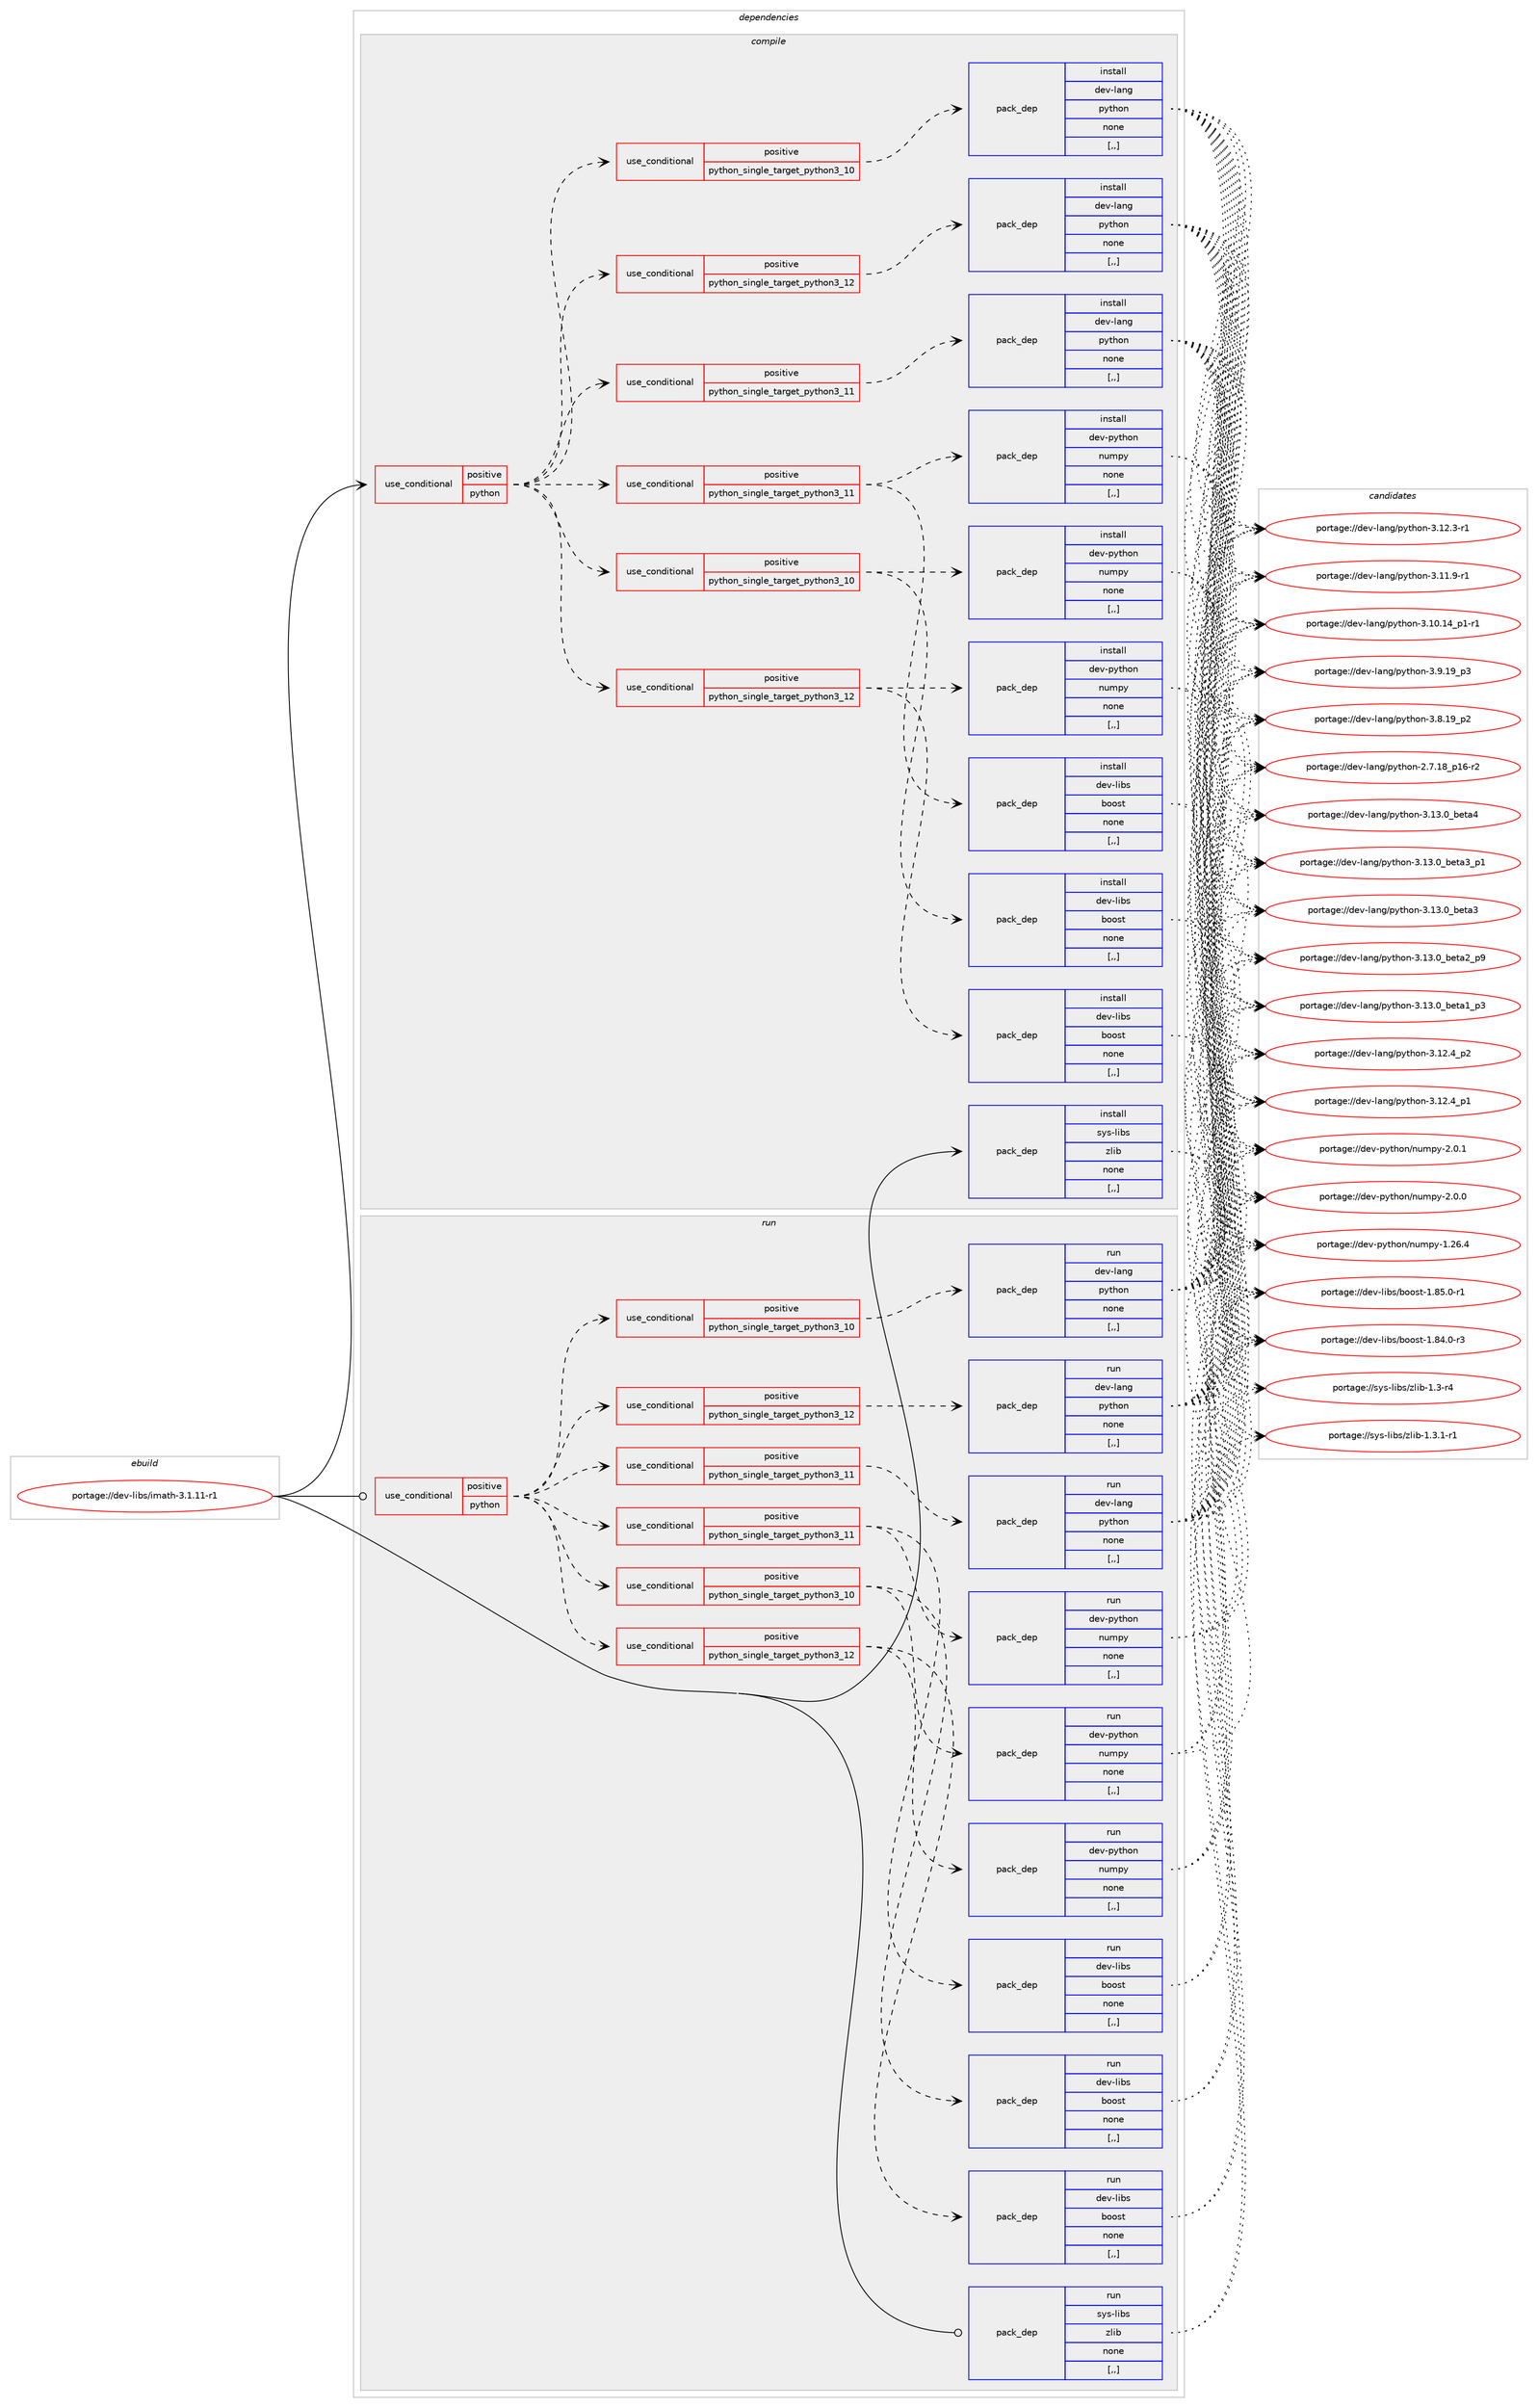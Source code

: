 digraph prolog {

# *************
# Graph options
# *************

newrank=true;
concentrate=true;
compound=true;
graph [rankdir=LR,fontname=Helvetica,fontsize=10,ranksep=1.5];#, ranksep=2.5, nodesep=0.2];
edge  [arrowhead=vee];
node  [fontname=Helvetica,fontsize=10];

# **********
# The ebuild
# **********

subgraph cluster_leftcol {
color=gray;
label=<<i>ebuild</i>>;
id [label="portage://dev-libs/imath-3.1.11-r1", color=red, width=4, href="../dev-libs/imath-3.1.11-r1.svg"];
}

# ****************
# The dependencies
# ****************

subgraph cluster_midcol {
color=gray;
label=<<i>dependencies</i>>;
subgraph cluster_compile {
fillcolor="#eeeeee";
style=filled;
label=<<i>compile</i>>;
subgraph cond26453 {
dependency108703 [label=<<TABLE BORDER="0" CELLBORDER="1" CELLSPACING="0" CELLPADDING="4"><TR><TD ROWSPAN="3" CELLPADDING="10">use_conditional</TD></TR><TR><TD>positive</TD></TR><TR><TD>python</TD></TR></TABLE>>, shape=none, color=red];
subgraph cond26454 {
dependency108704 [label=<<TABLE BORDER="0" CELLBORDER="1" CELLSPACING="0" CELLPADDING="4"><TR><TD ROWSPAN="3" CELLPADDING="10">use_conditional</TD></TR><TR><TD>positive</TD></TR><TR><TD>python_single_target_python3_10</TD></TR></TABLE>>, shape=none, color=red];
subgraph pack81078 {
dependency108705 [label=<<TABLE BORDER="0" CELLBORDER="1" CELLSPACING="0" CELLPADDING="4" WIDTH="220"><TR><TD ROWSPAN="6" CELLPADDING="30">pack_dep</TD></TR><TR><TD WIDTH="110">install</TD></TR><TR><TD>dev-lang</TD></TR><TR><TD>python</TD></TR><TR><TD>none</TD></TR><TR><TD>[,,]</TD></TR></TABLE>>, shape=none, color=blue];
}
dependency108704:e -> dependency108705:w [weight=20,style="dashed",arrowhead="vee"];
}
dependency108703:e -> dependency108704:w [weight=20,style="dashed",arrowhead="vee"];
subgraph cond26455 {
dependency108706 [label=<<TABLE BORDER="0" CELLBORDER="1" CELLSPACING="0" CELLPADDING="4"><TR><TD ROWSPAN="3" CELLPADDING="10">use_conditional</TD></TR><TR><TD>positive</TD></TR><TR><TD>python_single_target_python3_11</TD></TR></TABLE>>, shape=none, color=red];
subgraph pack81079 {
dependency108707 [label=<<TABLE BORDER="0" CELLBORDER="1" CELLSPACING="0" CELLPADDING="4" WIDTH="220"><TR><TD ROWSPAN="6" CELLPADDING="30">pack_dep</TD></TR><TR><TD WIDTH="110">install</TD></TR><TR><TD>dev-lang</TD></TR><TR><TD>python</TD></TR><TR><TD>none</TD></TR><TR><TD>[,,]</TD></TR></TABLE>>, shape=none, color=blue];
}
dependency108706:e -> dependency108707:w [weight=20,style="dashed",arrowhead="vee"];
}
dependency108703:e -> dependency108706:w [weight=20,style="dashed",arrowhead="vee"];
subgraph cond26456 {
dependency108708 [label=<<TABLE BORDER="0" CELLBORDER="1" CELLSPACING="0" CELLPADDING="4"><TR><TD ROWSPAN="3" CELLPADDING="10">use_conditional</TD></TR><TR><TD>positive</TD></TR><TR><TD>python_single_target_python3_12</TD></TR></TABLE>>, shape=none, color=red];
subgraph pack81080 {
dependency108709 [label=<<TABLE BORDER="0" CELLBORDER="1" CELLSPACING="0" CELLPADDING="4" WIDTH="220"><TR><TD ROWSPAN="6" CELLPADDING="30">pack_dep</TD></TR><TR><TD WIDTH="110">install</TD></TR><TR><TD>dev-lang</TD></TR><TR><TD>python</TD></TR><TR><TD>none</TD></TR><TR><TD>[,,]</TD></TR></TABLE>>, shape=none, color=blue];
}
dependency108708:e -> dependency108709:w [weight=20,style="dashed",arrowhead="vee"];
}
dependency108703:e -> dependency108708:w [weight=20,style="dashed",arrowhead="vee"];
subgraph cond26457 {
dependency108710 [label=<<TABLE BORDER="0" CELLBORDER="1" CELLSPACING="0" CELLPADDING="4"><TR><TD ROWSPAN="3" CELLPADDING="10">use_conditional</TD></TR><TR><TD>positive</TD></TR><TR><TD>python_single_target_python3_10</TD></TR></TABLE>>, shape=none, color=red];
subgraph pack81081 {
dependency108711 [label=<<TABLE BORDER="0" CELLBORDER="1" CELLSPACING="0" CELLPADDING="4" WIDTH="220"><TR><TD ROWSPAN="6" CELLPADDING="30">pack_dep</TD></TR><TR><TD WIDTH="110">install</TD></TR><TR><TD>dev-libs</TD></TR><TR><TD>boost</TD></TR><TR><TD>none</TD></TR><TR><TD>[,,]</TD></TR></TABLE>>, shape=none, color=blue];
}
dependency108710:e -> dependency108711:w [weight=20,style="dashed",arrowhead="vee"];
subgraph pack81082 {
dependency108712 [label=<<TABLE BORDER="0" CELLBORDER="1" CELLSPACING="0" CELLPADDING="4" WIDTH="220"><TR><TD ROWSPAN="6" CELLPADDING="30">pack_dep</TD></TR><TR><TD WIDTH="110">install</TD></TR><TR><TD>dev-python</TD></TR><TR><TD>numpy</TD></TR><TR><TD>none</TD></TR><TR><TD>[,,]</TD></TR></TABLE>>, shape=none, color=blue];
}
dependency108710:e -> dependency108712:w [weight=20,style="dashed",arrowhead="vee"];
}
dependency108703:e -> dependency108710:w [weight=20,style="dashed",arrowhead="vee"];
subgraph cond26458 {
dependency108713 [label=<<TABLE BORDER="0" CELLBORDER="1" CELLSPACING="0" CELLPADDING="4"><TR><TD ROWSPAN="3" CELLPADDING="10">use_conditional</TD></TR><TR><TD>positive</TD></TR><TR><TD>python_single_target_python3_11</TD></TR></TABLE>>, shape=none, color=red];
subgraph pack81083 {
dependency108714 [label=<<TABLE BORDER="0" CELLBORDER="1" CELLSPACING="0" CELLPADDING="4" WIDTH="220"><TR><TD ROWSPAN="6" CELLPADDING="30">pack_dep</TD></TR><TR><TD WIDTH="110">install</TD></TR><TR><TD>dev-libs</TD></TR><TR><TD>boost</TD></TR><TR><TD>none</TD></TR><TR><TD>[,,]</TD></TR></TABLE>>, shape=none, color=blue];
}
dependency108713:e -> dependency108714:w [weight=20,style="dashed",arrowhead="vee"];
subgraph pack81084 {
dependency108715 [label=<<TABLE BORDER="0" CELLBORDER="1" CELLSPACING="0" CELLPADDING="4" WIDTH="220"><TR><TD ROWSPAN="6" CELLPADDING="30">pack_dep</TD></TR><TR><TD WIDTH="110">install</TD></TR><TR><TD>dev-python</TD></TR><TR><TD>numpy</TD></TR><TR><TD>none</TD></TR><TR><TD>[,,]</TD></TR></TABLE>>, shape=none, color=blue];
}
dependency108713:e -> dependency108715:w [weight=20,style="dashed",arrowhead="vee"];
}
dependency108703:e -> dependency108713:w [weight=20,style="dashed",arrowhead="vee"];
subgraph cond26459 {
dependency108716 [label=<<TABLE BORDER="0" CELLBORDER="1" CELLSPACING="0" CELLPADDING="4"><TR><TD ROWSPAN="3" CELLPADDING="10">use_conditional</TD></TR><TR><TD>positive</TD></TR><TR><TD>python_single_target_python3_12</TD></TR></TABLE>>, shape=none, color=red];
subgraph pack81085 {
dependency108717 [label=<<TABLE BORDER="0" CELLBORDER="1" CELLSPACING="0" CELLPADDING="4" WIDTH="220"><TR><TD ROWSPAN="6" CELLPADDING="30">pack_dep</TD></TR><TR><TD WIDTH="110">install</TD></TR><TR><TD>dev-libs</TD></TR><TR><TD>boost</TD></TR><TR><TD>none</TD></TR><TR><TD>[,,]</TD></TR></TABLE>>, shape=none, color=blue];
}
dependency108716:e -> dependency108717:w [weight=20,style="dashed",arrowhead="vee"];
subgraph pack81086 {
dependency108718 [label=<<TABLE BORDER="0" CELLBORDER="1" CELLSPACING="0" CELLPADDING="4" WIDTH="220"><TR><TD ROWSPAN="6" CELLPADDING="30">pack_dep</TD></TR><TR><TD WIDTH="110">install</TD></TR><TR><TD>dev-python</TD></TR><TR><TD>numpy</TD></TR><TR><TD>none</TD></TR><TR><TD>[,,]</TD></TR></TABLE>>, shape=none, color=blue];
}
dependency108716:e -> dependency108718:w [weight=20,style="dashed",arrowhead="vee"];
}
dependency108703:e -> dependency108716:w [weight=20,style="dashed",arrowhead="vee"];
}
id:e -> dependency108703:w [weight=20,style="solid",arrowhead="vee"];
subgraph pack81087 {
dependency108719 [label=<<TABLE BORDER="0" CELLBORDER="1" CELLSPACING="0" CELLPADDING="4" WIDTH="220"><TR><TD ROWSPAN="6" CELLPADDING="30">pack_dep</TD></TR><TR><TD WIDTH="110">install</TD></TR><TR><TD>sys-libs</TD></TR><TR><TD>zlib</TD></TR><TR><TD>none</TD></TR><TR><TD>[,,]</TD></TR></TABLE>>, shape=none, color=blue];
}
id:e -> dependency108719:w [weight=20,style="solid",arrowhead="vee"];
}
subgraph cluster_compileandrun {
fillcolor="#eeeeee";
style=filled;
label=<<i>compile and run</i>>;
}
subgraph cluster_run {
fillcolor="#eeeeee";
style=filled;
label=<<i>run</i>>;
subgraph cond26460 {
dependency108720 [label=<<TABLE BORDER="0" CELLBORDER="1" CELLSPACING="0" CELLPADDING="4"><TR><TD ROWSPAN="3" CELLPADDING="10">use_conditional</TD></TR><TR><TD>positive</TD></TR><TR><TD>python</TD></TR></TABLE>>, shape=none, color=red];
subgraph cond26461 {
dependency108721 [label=<<TABLE BORDER="0" CELLBORDER="1" CELLSPACING="0" CELLPADDING="4"><TR><TD ROWSPAN="3" CELLPADDING="10">use_conditional</TD></TR><TR><TD>positive</TD></TR><TR><TD>python_single_target_python3_10</TD></TR></TABLE>>, shape=none, color=red];
subgraph pack81088 {
dependency108722 [label=<<TABLE BORDER="0" CELLBORDER="1" CELLSPACING="0" CELLPADDING="4" WIDTH="220"><TR><TD ROWSPAN="6" CELLPADDING="30">pack_dep</TD></TR><TR><TD WIDTH="110">run</TD></TR><TR><TD>dev-lang</TD></TR><TR><TD>python</TD></TR><TR><TD>none</TD></TR><TR><TD>[,,]</TD></TR></TABLE>>, shape=none, color=blue];
}
dependency108721:e -> dependency108722:w [weight=20,style="dashed",arrowhead="vee"];
}
dependency108720:e -> dependency108721:w [weight=20,style="dashed",arrowhead="vee"];
subgraph cond26462 {
dependency108723 [label=<<TABLE BORDER="0" CELLBORDER="1" CELLSPACING="0" CELLPADDING="4"><TR><TD ROWSPAN="3" CELLPADDING="10">use_conditional</TD></TR><TR><TD>positive</TD></TR><TR><TD>python_single_target_python3_11</TD></TR></TABLE>>, shape=none, color=red];
subgraph pack81089 {
dependency108724 [label=<<TABLE BORDER="0" CELLBORDER="1" CELLSPACING="0" CELLPADDING="4" WIDTH="220"><TR><TD ROWSPAN="6" CELLPADDING="30">pack_dep</TD></TR><TR><TD WIDTH="110">run</TD></TR><TR><TD>dev-lang</TD></TR><TR><TD>python</TD></TR><TR><TD>none</TD></TR><TR><TD>[,,]</TD></TR></TABLE>>, shape=none, color=blue];
}
dependency108723:e -> dependency108724:w [weight=20,style="dashed",arrowhead="vee"];
}
dependency108720:e -> dependency108723:w [weight=20,style="dashed",arrowhead="vee"];
subgraph cond26463 {
dependency108725 [label=<<TABLE BORDER="0" CELLBORDER="1" CELLSPACING="0" CELLPADDING="4"><TR><TD ROWSPAN="3" CELLPADDING="10">use_conditional</TD></TR><TR><TD>positive</TD></TR><TR><TD>python_single_target_python3_12</TD></TR></TABLE>>, shape=none, color=red];
subgraph pack81090 {
dependency108726 [label=<<TABLE BORDER="0" CELLBORDER="1" CELLSPACING="0" CELLPADDING="4" WIDTH="220"><TR><TD ROWSPAN="6" CELLPADDING="30">pack_dep</TD></TR><TR><TD WIDTH="110">run</TD></TR><TR><TD>dev-lang</TD></TR><TR><TD>python</TD></TR><TR><TD>none</TD></TR><TR><TD>[,,]</TD></TR></TABLE>>, shape=none, color=blue];
}
dependency108725:e -> dependency108726:w [weight=20,style="dashed",arrowhead="vee"];
}
dependency108720:e -> dependency108725:w [weight=20,style="dashed",arrowhead="vee"];
subgraph cond26464 {
dependency108727 [label=<<TABLE BORDER="0" CELLBORDER="1" CELLSPACING="0" CELLPADDING="4"><TR><TD ROWSPAN="3" CELLPADDING="10">use_conditional</TD></TR><TR><TD>positive</TD></TR><TR><TD>python_single_target_python3_10</TD></TR></TABLE>>, shape=none, color=red];
subgraph pack81091 {
dependency108728 [label=<<TABLE BORDER="0" CELLBORDER="1" CELLSPACING="0" CELLPADDING="4" WIDTH="220"><TR><TD ROWSPAN="6" CELLPADDING="30">pack_dep</TD></TR><TR><TD WIDTH="110">run</TD></TR><TR><TD>dev-libs</TD></TR><TR><TD>boost</TD></TR><TR><TD>none</TD></TR><TR><TD>[,,]</TD></TR></TABLE>>, shape=none, color=blue];
}
dependency108727:e -> dependency108728:w [weight=20,style="dashed",arrowhead="vee"];
subgraph pack81092 {
dependency108729 [label=<<TABLE BORDER="0" CELLBORDER="1" CELLSPACING="0" CELLPADDING="4" WIDTH="220"><TR><TD ROWSPAN="6" CELLPADDING="30">pack_dep</TD></TR><TR><TD WIDTH="110">run</TD></TR><TR><TD>dev-python</TD></TR><TR><TD>numpy</TD></TR><TR><TD>none</TD></TR><TR><TD>[,,]</TD></TR></TABLE>>, shape=none, color=blue];
}
dependency108727:e -> dependency108729:w [weight=20,style="dashed",arrowhead="vee"];
}
dependency108720:e -> dependency108727:w [weight=20,style="dashed",arrowhead="vee"];
subgraph cond26465 {
dependency108730 [label=<<TABLE BORDER="0" CELLBORDER="1" CELLSPACING="0" CELLPADDING="4"><TR><TD ROWSPAN="3" CELLPADDING="10">use_conditional</TD></TR><TR><TD>positive</TD></TR><TR><TD>python_single_target_python3_11</TD></TR></TABLE>>, shape=none, color=red];
subgraph pack81093 {
dependency108731 [label=<<TABLE BORDER="0" CELLBORDER="1" CELLSPACING="0" CELLPADDING="4" WIDTH="220"><TR><TD ROWSPAN="6" CELLPADDING="30">pack_dep</TD></TR><TR><TD WIDTH="110">run</TD></TR><TR><TD>dev-libs</TD></TR><TR><TD>boost</TD></TR><TR><TD>none</TD></TR><TR><TD>[,,]</TD></TR></TABLE>>, shape=none, color=blue];
}
dependency108730:e -> dependency108731:w [weight=20,style="dashed",arrowhead="vee"];
subgraph pack81094 {
dependency108732 [label=<<TABLE BORDER="0" CELLBORDER="1" CELLSPACING="0" CELLPADDING="4" WIDTH="220"><TR><TD ROWSPAN="6" CELLPADDING="30">pack_dep</TD></TR><TR><TD WIDTH="110">run</TD></TR><TR><TD>dev-python</TD></TR><TR><TD>numpy</TD></TR><TR><TD>none</TD></TR><TR><TD>[,,]</TD></TR></TABLE>>, shape=none, color=blue];
}
dependency108730:e -> dependency108732:w [weight=20,style="dashed",arrowhead="vee"];
}
dependency108720:e -> dependency108730:w [weight=20,style="dashed",arrowhead="vee"];
subgraph cond26466 {
dependency108733 [label=<<TABLE BORDER="0" CELLBORDER="1" CELLSPACING="0" CELLPADDING="4"><TR><TD ROWSPAN="3" CELLPADDING="10">use_conditional</TD></TR><TR><TD>positive</TD></TR><TR><TD>python_single_target_python3_12</TD></TR></TABLE>>, shape=none, color=red];
subgraph pack81095 {
dependency108734 [label=<<TABLE BORDER="0" CELLBORDER="1" CELLSPACING="0" CELLPADDING="4" WIDTH="220"><TR><TD ROWSPAN="6" CELLPADDING="30">pack_dep</TD></TR><TR><TD WIDTH="110">run</TD></TR><TR><TD>dev-libs</TD></TR><TR><TD>boost</TD></TR><TR><TD>none</TD></TR><TR><TD>[,,]</TD></TR></TABLE>>, shape=none, color=blue];
}
dependency108733:e -> dependency108734:w [weight=20,style="dashed",arrowhead="vee"];
subgraph pack81096 {
dependency108735 [label=<<TABLE BORDER="0" CELLBORDER="1" CELLSPACING="0" CELLPADDING="4" WIDTH="220"><TR><TD ROWSPAN="6" CELLPADDING="30">pack_dep</TD></TR><TR><TD WIDTH="110">run</TD></TR><TR><TD>dev-python</TD></TR><TR><TD>numpy</TD></TR><TR><TD>none</TD></TR><TR><TD>[,,]</TD></TR></TABLE>>, shape=none, color=blue];
}
dependency108733:e -> dependency108735:w [weight=20,style="dashed",arrowhead="vee"];
}
dependency108720:e -> dependency108733:w [weight=20,style="dashed",arrowhead="vee"];
}
id:e -> dependency108720:w [weight=20,style="solid",arrowhead="odot"];
subgraph pack81097 {
dependency108736 [label=<<TABLE BORDER="0" CELLBORDER="1" CELLSPACING="0" CELLPADDING="4" WIDTH="220"><TR><TD ROWSPAN="6" CELLPADDING="30">pack_dep</TD></TR><TR><TD WIDTH="110">run</TD></TR><TR><TD>sys-libs</TD></TR><TR><TD>zlib</TD></TR><TR><TD>none</TD></TR><TR><TD>[,,]</TD></TR></TABLE>>, shape=none, color=blue];
}
id:e -> dependency108736:w [weight=20,style="solid",arrowhead="odot"];
}
}

# **************
# The candidates
# **************

subgraph cluster_choices {
rank=same;
color=gray;
label=<<i>candidates</i>>;

subgraph choice81078 {
color=black;
nodesep=1;
choice1001011184510897110103471121211161041111104551464951464895981011169752 [label="portage://dev-lang/python-3.13.0_beta4", color=red, width=4,href="../dev-lang/python-3.13.0_beta4.svg"];
choice10010111845108971101034711212111610411111045514649514648959810111697519511249 [label="portage://dev-lang/python-3.13.0_beta3_p1", color=red, width=4,href="../dev-lang/python-3.13.0_beta3_p1.svg"];
choice1001011184510897110103471121211161041111104551464951464895981011169751 [label="portage://dev-lang/python-3.13.0_beta3", color=red, width=4,href="../dev-lang/python-3.13.0_beta3.svg"];
choice10010111845108971101034711212111610411111045514649514648959810111697509511257 [label="portage://dev-lang/python-3.13.0_beta2_p9", color=red, width=4,href="../dev-lang/python-3.13.0_beta2_p9.svg"];
choice10010111845108971101034711212111610411111045514649514648959810111697499511251 [label="portage://dev-lang/python-3.13.0_beta1_p3", color=red, width=4,href="../dev-lang/python-3.13.0_beta1_p3.svg"];
choice100101118451089711010347112121116104111110455146495046529511250 [label="portage://dev-lang/python-3.12.4_p2", color=red, width=4,href="../dev-lang/python-3.12.4_p2.svg"];
choice100101118451089711010347112121116104111110455146495046529511249 [label="portage://dev-lang/python-3.12.4_p1", color=red, width=4,href="../dev-lang/python-3.12.4_p1.svg"];
choice100101118451089711010347112121116104111110455146495046514511449 [label="portage://dev-lang/python-3.12.3-r1", color=red, width=4,href="../dev-lang/python-3.12.3-r1.svg"];
choice100101118451089711010347112121116104111110455146494946574511449 [label="portage://dev-lang/python-3.11.9-r1", color=red, width=4,href="../dev-lang/python-3.11.9-r1.svg"];
choice100101118451089711010347112121116104111110455146494846495295112494511449 [label="portage://dev-lang/python-3.10.14_p1-r1", color=red, width=4,href="../dev-lang/python-3.10.14_p1-r1.svg"];
choice100101118451089711010347112121116104111110455146574649579511251 [label="portage://dev-lang/python-3.9.19_p3", color=red, width=4,href="../dev-lang/python-3.9.19_p3.svg"];
choice100101118451089711010347112121116104111110455146564649579511250 [label="portage://dev-lang/python-3.8.19_p2", color=red, width=4,href="../dev-lang/python-3.8.19_p2.svg"];
choice100101118451089711010347112121116104111110455046554649569511249544511450 [label="portage://dev-lang/python-2.7.18_p16-r2", color=red, width=4,href="../dev-lang/python-2.7.18_p16-r2.svg"];
dependency108705:e -> choice1001011184510897110103471121211161041111104551464951464895981011169752:w [style=dotted,weight="100"];
dependency108705:e -> choice10010111845108971101034711212111610411111045514649514648959810111697519511249:w [style=dotted,weight="100"];
dependency108705:e -> choice1001011184510897110103471121211161041111104551464951464895981011169751:w [style=dotted,weight="100"];
dependency108705:e -> choice10010111845108971101034711212111610411111045514649514648959810111697509511257:w [style=dotted,weight="100"];
dependency108705:e -> choice10010111845108971101034711212111610411111045514649514648959810111697499511251:w [style=dotted,weight="100"];
dependency108705:e -> choice100101118451089711010347112121116104111110455146495046529511250:w [style=dotted,weight="100"];
dependency108705:e -> choice100101118451089711010347112121116104111110455146495046529511249:w [style=dotted,weight="100"];
dependency108705:e -> choice100101118451089711010347112121116104111110455146495046514511449:w [style=dotted,weight="100"];
dependency108705:e -> choice100101118451089711010347112121116104111110455146494946574511449:w [style=dotted,weight="100"];
dependency108705:e -> choice100101118451089711010347112121116104111110455146494846495295112494511449:w [style=dotted,weight="100"];
dependency108705:e -> choice100101118451089711010347112121116104111110455146574649579511251:w [style=dotted,weight="100"];
dependency108705:e -> choice100101118451089711010347112121116104111110455146564649579511250:w [style=dotted,weight="100"];
dependency108705:e -> choice100101118451089711010347112121116104111110455046554649569511249544511450:w [style=dotted,weight="100"];
}
subgraph choice81079 {
color=black;
nodesep=1;
choice1001011184510897110103471121211161041111104551464951464895981011169752 [label="portage://dev-lang/python-3.13.0_beta4", color=red, width=4,href="../dev-lang/python-3.13.0_beta4.svg"];
choice10010111845108971101034711212111610411111045514649514648959810111697519511249 [label="portage://dev-lang/python-3.13.0_beta3_p1", color=red, width=4,href="../dev-lang/python-3.13.0_beta3_p1.svg"];
choice1001011184510897110103471121211161041111104551464951464895981011169751 [label="portage://dev-lang/python-3.13.0_beta3", color=red, width=4,href="../dev-lang/python-3.13.0_beta3.svg"];
choice10010111845108971101034711212111610411111045514649514648959810111697509511257 [label="portage://dev-lang/python-3.13.0_beta2_p9", color=red, width=4,href="../dev-lang/python-3.13.0_beta2_p9.svg"];
choice10010111845108971101034711212111610411111045514649514648959810111697499511251 [label="portage://dev-lang/python-3.13.0_beta1_p3", color=red, width=4,href="../dev-lang/python-3.13.0_beta1_p3.svg"];
choice100101118451089711010347112121116104111110455146495046529511250 [label="portage://dev-lang/python-3.12.4_p2", color=red, width=4,href="../dev-lang/python-3.12.4_p2.svg"];
choice100101118451089711010347112121116104111110455146495046529511249 [label="portage://dev-lang/python-3.12.4_p1", color=red, width=4,href="../dev-lang/python-3.12.4_p1.svg"];
choice100101118451089711010347112121116104111110455146495046514511449 [label="portage://dev-lang/python-3.12.3-r1", color=red, width=4,href="../dev-lang/python-3.12.3-r1.svg"];
choice100101118451089711010347112121116104111110455146494946574511449 [label="portage://dev-lang/python-3.11.9-r1", color=red, width=4,href="../dev-lang/python-3.11.9-r1.svg"];
choice100101118451089711010347112121116104111110455146494846495295112494511449 [label="portage://dev-lang/python-3.10.14_p1-r1", color=red, width=4,href="../dev-lang/python-3.10.14_p1-r1.svg"];
choice100101118451089711010347112121116104111110455146574649579511251 [label="portage://dev-lang/python-3.9.19_p3", color=red, width=4,href="../dev-lang/python-3.9.19_p3.svg"];
choice100101118451089711010347112121116104111110455146564649579511250 [label="portage://dev-lang/python-3.8.19_p2", color=red, width=4,href="../dev-lang/python-3.8.19_p2.svg"];
choice100101118451089711010347112121116104111110455046554649569511249544511450 [label="portage://dev-lang/python-2.7.18_p16-r2", color=red, width=4,href="../dev-lang/python-2.7.18_p16-r2.svg"];
dependency108707:e -> choice1001011184510897110103471121211161041111104551464951464895981011169752:w [style=dotted,weight="100"];
dependency108707:e -> choice10010111845108971101034711212111610411111045514649514648959810111697519511249:w [style=dotted,weight="100"];
dependency108707:e -> choice1001011184510897110103471121211161041111104551464951464895981011169751:w [style=dotted,weight="100"];
dependency108707:e -> choice10010111845108971101034711212111610411111045514649514648959810111697509511257:w [style=dotted,weight="100"];
dependency108707:e -> choice10010111845108971101034711212111610411111045514649514648959810111697499511251:w [style=dotted,weight="100"];
dependency108707:e -> choice100101118451089711010347112121116104111110455146495046529511250:w [style=dotted,weight="100"];
dependency108707:e -> choice100101118451089711010347112121116104111110455146495046529511249:w [style=dotted,weight="100"];
dependency108707:e -> choice100101118451089711010347112121116104111110455146495046514511449:w [style=dotted,weight="100"];
dependency108707:e -> choice100101118451089711010347112121116104111110455146494946574511449:w [style=dotted,weight="100"];
dependency108707:e -> choice100101118451089711010347112121116104111110455146494846495295112494511449:w [style=dotted,weight="100"];
dependency108707:e -> choice100101118451089711010347112121116104111110455146574649579511251:w [style=dotted,weight="100"];
dependency108707:e -> choice100101118451089711010347112121116104111110455146564649579511250:w [style=dotted,weight="100"];
dependency108707:e -> choice100101118451089711010347112121116104111110455046554649569511249544511450:w [style=dotted,weight="100"];
}
subgraph choice81080 {
color=black;
nodesep=1;
choice1001011184510897110103471121211161041111104551464951464895981011169752 [label="portage://dev-lang/python-3.13.0_beta4", color=red, width=4,href="../dev-lang/python-3.13.0_beta4.svg"];
choice10010111845108971101034711212111610411111045514649514648959810111697519511249 [label="portage://dev-lang/python-3.13.0_beta3_p1", color=red, width=4,href="../dev-lang/python-3.13.0_beta3_p1.svg"];
choice1001011184510897110103471121211161041111104551464951464895981011169751 [label="portage://dev-lang/python-3.13.0_beta3", color=red, width=4,href="../dev-lang/python-3.13.0_beta3.svg"];
choice10010111845108971101034711212111610411111045514649514648959810111697509511257 [label="portage://dev-lang/python-3.13.0_beta2_p9", color=red, width=4,href="../dev-lang/python-3.13.0_beta2_p9.svg"];
choice10010111845108971101034711212111610411111045514649514648959810111697499511251 [label="portage://dev-lang/python-3.13.0_beta1_p3", color=red, width=4,href="../dev-lang/python-3.13.0_beta1_p3.svg"];
choice100101118451089711010347112121116104111110455146495046529511250 [label="portage://dev-lang/python-3.12.4_p2", color=red, width=4,href="../dev-lang/python-3.12.4_p2.svg"];
choice100101118451089711010347112121116104111110455146495046529511249 [label="portage://dev-lang/python-3.12.4_p1", color=red, width=4,href="../dev-lang/python-3.12.4_p1.svg"];
choice100101118451089711010347112121116104111110455146495046514511449 [label="portage://dev-lang/python-3.12.3-r1", color=red, width=4,href="../dev-lang/python-3.12.3-r1.svg"];
choice100101118451089711010347112121116104111110455146494946574511449 [label="portage://dev-lang/python-3.11.9-r1", color=red, width=4,href="../dev-lang/python-3.11.9-r1.svg"];
choice100101118451089711010347112121116104111110455146494846495295112494511449 [label="portage://dev-lang/python-3.10.14_p1-r1", color=red, width=4,href="../dev-lang/python-3.10.14_p1-r1.svg"];
choice100101118451089711010347112121116104111110455146574649579511251 [label="portage://dev-lang/python-3.9.19_p3", color=red, width=4,href="../dev-lang/python-3.9.19_p3.svg"];
choice100101118451089711010347112121116104111110455146564649579511250 [label="portage://dev-lang/python-3.8.19_p2", color=red, width=4,href="../dev-lang/python-3.8.19_p2.svg"];
choice100101118451089711010347112121116104111110455046554649569511249544511450 [label="portage://dev-lang/python-2.7.18_p16-r2", color=red, width=4,href="../dev-lang/python-2.7.18_p16-r2.svg"];
dependency108709:e -> choice1001011184510897110103471121211161041111104551464951464895981011169752:w [style=dotted,weight="100"];
dependency108709:e -> choice10010111845108971101034711212111610411111045514649514648959810111697519511249:w [style=dotted,weight="100"];
dependency108709:e -> choice1001011184510897110103471121211161041111104551464951464895981011169751:w [style=dotted,weight="100"];
dependency108709:e -> choice10010111845108971101034711212111610411111045514649514648959810111697509511257:w [style=dotted,weight="100"];
dependency108709:e -> choice10010111845108971101034711212111610411111045514649514648959810111697499511251:w [style=dotted,weight="100"];
dependency108709:e -> choice100101118451089711010347112121116104111110455146495046529511250:w [style=dotted,weight="100"];
dependency108709:e -> choice100101118451089711010347112121116104111110455146495046529511249:w [style=dotted,weight="100"];
dependency108709:e -> choice100101118451089711010347112121116104111110455146495046514511449:w [style=dotted,weight="100"];
dependency108709:e -> choice100101118451089711010347112121116104111110455146494946574511449:w [style=dotted,weight="100"];
dependency108709:e -> choice100101118451089711010347112121116104111110455146494846495295112494511449:w [style=dotted,weight="100"];
dependency108709:e -> choice100101118451089711010347112121116104111110455146574649579511251:w [style=dotted,weight="100"];
dependency108709:e -> choice100101118451089711010347112121116104111110455146564649579511250:w [style=dotted,weight="100"];
dependency108709:e -> choice100101118451089711010347112121116104111110455046554649569511249544511450:w [style=dotted,weight="100"];
}
subgraph choice81081 {
color=black;
nodesep=1;
choice10010111845108105981154798111111115116454946565346484511449 [label="portage://dev-libs/boost-1.85.0-r1", color=red, width=4,href="../dev-libs/boost-1.85.0-r1.svg"];
choice10010111845108105981154798111111115116454946565246484511451 [label="portage://dev-libs/boost-1.84.0-r3", color=red, width=4,href="../dev-libs/boost-1.84.0-r3.svg"];
dependency108711:e -> choice10010111845108105981154798111111115116454946565346484511449:w [style=dotted,weight="100"];
dependency108711:e -> choice10010111845108105981154798111111115116454946565246484511451:w [style=dotted,weight="100"];
}
subgraph choice81082 {
color=black;
nodesep=1;
choice1001011184511212111610411111047110117109112121455046484649 [label="portage://dev-python/numpy-2.0.1", color=red, width=4,href="../dev-python/numpy-2.0.1.svg"];
choice1001011184511212111610411111047110117109112121455046484648 [label="portage://dev-python/numpy-2.0.0", color=red, width=4,href="../dev-python/numpy-2.0.0.svg"];
choice100101118451121211161041111104711011710911212145494650544652 [label="portage://dev-python/numpy-1.26.4", color=red, width=4,href="../dev-python/numpy-1.26.4.svg"];
dependency108712:e -> choice1001011184511212111610411111047110117109112121455046484649:w [style=dotted,weight="100"];
dependency108712:e -> choice1001011184511212111610411111047110117109112121455046484648:w [style=dotted,weight="100"];
dependency108712:e -> choice100101118451121211161041111104711011710911212145494650544652:w [style=dotted,weight="100"];
}
subgraph choice81083 {
color=black;
nodesep=1;
choice10010111845108105981154798111111115116454946565346484511449 [label="portage://dev-libs/boost-1.85.0-r1", color=red, width=4,href="../dev-libs/boost-1.85.0-r1.svg"];
choice10010111845108105981154798111111115116454946565246484511451 [label="portage://dev-libs/boost-1.84.0-r3", color=red, width=4,href="../dev-libs/boost-1.84.0-r3.svg"];
dependency108714:e -> choice10010111845108105981154798111111115116454946565346484511449:w [style=dotted,weight="100"];
dependency108714:e -> choice10010111845108105981154798111111115116454946565246484511451:w [style=dotted,weight="100"];
}
subgraph choice81084 {
color=black;
nodesep=1;
choice1001011184511212111610411111047110117109112121455046484649 [label="portage://dev-python/numpy-2.0.1", color=red, width=4,href="../dev-python/numpy-2.0.1.svg"];
choice1001011184511212111610411111047110117109112121455046484648 [label="portage://dev-python/numpy-2.0.0", color=red, width=4,href="../dev-python/numpy-2.0.0.svg"];
choice100101118451121211161041111104711011710911212145494650544652 [label="portage://dev-python/numpy-1.26.4", color=red, width=4,href="../dev-python/numpy-1.26.4.svg"];
dependency108715:e -> choice1001011184511212111610411111047110117109112121455046484649:w [style=dotted,weight="100"];
dependency108715:e -> choice1001011184511212111610411111047110117109112121455046484648:w [style=dotted,weight="100"];
dependency108715:e -> choice100101118451121211161041111104711011710911212145494650544652:w [style=dotted,weight="100"];
}
subgraph choice81085 {
color=black;
nodesep=1;
choice10010111845108105981154798111111115116454946565346484511449 [label="portage://dev-libs/boost-1.85.0-r1", color=red, width=4,href="../dev-libs/boost-1.85.0-r1.svg"];
choice10010111845108105981154798111111115116454946565246484511451 [label="portage://dev-libs/boost-1.84.0-r3", color=red, width=4,href="../dev-libs/boost-1.84.0-r3.svg"];
dependency108717:e -> choice10010111845108105981154798111111115116454946565346484511449:w [style=dotted,weight="100"];
dependency108717:e -> choice10010111845108105981154798111111115116454946565246484511451:w [style=dotted,weight="100"];
}
subgraph choice81086 {
color=black;
nodesep=1;
choice1001011184511212111610411111047110117109112121455046484649 [label="portage://dev-python/numpy-2.0.1", color=red, width=4,href="../dev-python/numpy-2.0.1.svg"];
choice1001011184511212111610411111047110117109112121455046484648 [label="portage://dev-python/numpy-2.0.0", color=red, width=4,href="../dev-python/numpy-2.0.0.svg"];
choice100101118451121211161041111104711011710911212145494650544652 [label="portage://dev-python/numpy-1.26.4", color=red, width=4,href="../dev-python/numpy-1.26.4.svg"];
dependency108718:e -> choice1001011184511212111610411111047110117109112121455046484649:w [style=dotted,weight="100"];
dependency108718:e -> choice1001011184511212111610411111047110117109112121455046484648:w [style=dotted,weight="100"];
dependency108718:e -> choice100101118451121211161041111104711011710911212145494650544652:w [style=dotted,weight="100"];
}
subgraph choice81087 {
color=black;
nodesep=1;
choice115121115451081059811547122108105984549465146494511449 [label="portage://sys-libs/zlib-1.3.1-r1", color=red, width=4,href="../sys-libs/zlib-1.3.1-r1.svg"];
choice11512111545108105981154712210810598454946514511452 [label="portage://sys-libs/zlib-1.3-r4", color=red, width=4,href="../sys-libs/zlib-1.3-r4.svg"];
dependency108719:e -> choice115121115451081059811547122108105984549465146494511449:w [style=dotted,weight="100"];
dependency108719:e -> choice11512111545108105981154712210810598454946514511452:w [style=dotted,weight="100"];
}
subgraph choice81088 {
color=black;
nodesep=1;
choice1001011184510897110103471121211161041111104551464951464895981011169752 [label="portage://dev-lang/python-3.13.0_beta4", color=red, width=4,href="../dev-lang/python-3.13.0_beta4.svg"];
choice10010111845108971101034711212111610411111045514649514648959810111697519511249 [label="portage://dev-lang/python-3.13.0_beta3_p1", color=red, width=4,href="../dev-lang/python-3.13.0_beta3_p1.svg"];
choice1001011184510897110103471121211161041111104551464951464895981011169751 [label="portage://dev-lang/python-3.13.0_beta3", color=red, width=4,href="../dev-lang/python-3.13.0_beta3.svg"];
choice10010111845108971101034711212111610411111045514649514648959810111697509511257 [label="portage://dev-lang/python-3.13.0_beta2_p9", color=red, width=4,href="../dev-lang/python-3.13.0_beta2_p9.svg"];
choice10010111845108971101034711212111610411111045514649514648959810111697499511251 [label="portage://dev-lang/python-3.13.0_beta1_p3", color=red, width=4,href="../dev-lang/python-3.13.0_beta1_p3.svg"];
choice100101118451089711010347112121116104111110455146495046529511250 [label="portage://dev-lang/python-3.12.4_p2", color=red, width=4,href="../dev-lang/python-3.12.4_p2.svg"];
choice100101118451089711010347112121116104111110455146495046529511249 [label="portage://dev-lang/python-3.12.4_p1", color=red, width=4,href="../dev-lang/python-3.12.4_p1.svg"];
choice100101118451089711010347112121116104111110455146495046514511449 [label="portage://dev-lang/python-3.12.3-r1", color=red, width=4,href="../dev-lang/python-3.12.3-r1.svg"];
choice100101118451089711010347112121116104111110455146494946574511449 [label="portage://dev-lang/python-3.11.9-r1", color=red, width=4,href="../dev-lang/python-3.11.9-r1.svg"];
choice100101118451089711010347112121116104111110455146494846495295112494511449 [label="portage://dev-lang/python-3.10.14_p1-r1", color=red, width=4,href="../dev-lang/python-3.10.14_p1-r1.svg"];
choice100101118451089711010347112121116104111110455146574649579511251 [label="portage://dev-lang/python-3.9.19_p3", color=red, width=4,href="../dev-lang/python-3.9.19_p3.svg"];
choice100101118451089711010347112121116104111110455146564649579511250 [label="portage://dev-lang/python-3.8.19_p2", color=red, width=4,href="../dev-lang/python-3.8.19_p2.svg"];
choice100101118451089711010347112121116104111110455046554649569511249544511450 [label="portage://dev-lang/python-2.7.18_p16-r2", color=red, width=4,href="../dev-lang/python-2.7.18_p16-r2.svg"];
dependency108722:e -> choice1001011184510897110103471121211161041111104551464951464895981011169752:w [style=dotted,weight="100"];
dependency108722:e -> choice10010111845108971101034711212111610411111045514649514648959810111697519511249:w [style=dotted,weight="100"];
dependency108722:e -> choice1001011184510897110103471121211161041111104551464951464895981011169751:w [style=dotted,weight="100"];
dependency108722:e -> choice10010111845108971101034711212111610411111045514649514648959810111697509511257:w [style=dotted,weight="100"];
dependency108722:e -> choice10010111845108971101034711212111610411111045514649514648959810111697499511251:w [style=dotted,weight="100"];
dependency108722:e -> choice100101118451089711010347112121116104111110455146495046529511250:w [style=dotted,weight="100"];
dependency108722:e -> choice100101118451089711010347112121116104111110455146495046529511249:w [style=dotted,weight="100"];
dependency108722:e -> choice100101118451089711010347112121116104111110455146495046514511449:w [style=dotted,weight="100"];
dependency108722:e -> choice100101118451089711010347112121116104111110455146494946574511449:w [style=dotted,weight="100"];
dependency108722:e -> choice100101118451089711010347112121116104111110455146494846495295112494511449:w [style=dotted,weight="100"];
dependency108722:e -> choice100101118451089711010347112121116104111110455146574649579511251:w [style=dotted,weight="100"];
dependency108722:e -> choice100101118451089711010347112121116104111110455146564649579511250:w [style=dotted,weight="100"];
dependency108722:e -> choice100101118451089711010347112121116104111110455046554649569511249544511450:w [style=dotted,weight="100"];
}
subgraph choice81089 {
color=black;
nodesep=1;
choice1001011184510897110103471121211161041111104551464951464895981011169752 [label="portage://dev-lang/python-3.13.0_beta4", color=red, width=4,href="../dev-lang/python-3.13.0_beta4.svg"];
choice10010111845108971101034711212111610411111045514649514648959810111697519511249 [label="portage://dev-lang/python-3.13.0_beta3_p1", color=red, width=4,href="../dev-lang/python-3.13.0_beta3_p1.svg"];
choice1001011184510897110103471121211161041111104551464951464895981011169751 [label="portage://dev-lang/python-3.13.0_beta3", color=red, width=4,href="../dev-lang/python-3.13.0_beta3.svg"];
choice10010111845108971101034711212111610411111045514649514648959810111697509511257 [label="portage://dev-lang/python-3.13.0_beta2_p9", color=red, width=4,href="../dev-lang/python-3.13.0_beta2_p9.svg"];
choice10010111845108971101034711212111610411111045514649514648959810111697499511251 [label="portage://dev-lang/python-3.13.0_beta1_p3", color=red, width=4,href="../dev-lang/python-3.13.0_beta1_p3.svg"];
choice100101118451089711010347112121116104111110455146495046529511250 [label="portage://dev-lang/python-3.12.4_p2", color=red, width=4,href="../dev-lang/python-3.12.4_p2.svg"];
choice100101118451089711010347112121116104111110455146495046529511249 [label="portage://dev-lang/python-3.12.4_p1", color=red, width=4,href="../dev-lang/python-3.12.4_p1.svg"];
choice100101118451089711010347112121116104111110455146495046514511449 [label="portage://dev-lang/python-3.12.3-r1", color=red, width=4,href="../dev-lang/python-3.12.3-r1.svg"];
choice100101118451089711010347112121116104111110455146494946574511449 [label="portage://dev-lang/python-3.11.9-r1", color=red, width=4,href="../dev-lang/python-3.11.9-r1.svg"];
choice100101118451089711010347112121116104111110455146494846495295112494511449 [label="portage://dev-lang/python-3.10.14_p1-r1", color=red, width=4,href="../dev-lang/python-3.10.14_p1-r1.svg"];
choice100101118451089711010347112121116104111110455146574649579511251 [label="portage://dev-lang/python-3.9.19_p3", color=red, width=4,href="../dev-lang/python-3.9.19_p3.svg"];
choice100101118451089711010347112121116104111110455146564649579511250 [label="portage://dev-lang/python-3.8.19_p2", color=red, width=4,href="../dev-lang/python-3.8.19_p2.svg"];
choice100101118451089711010347112121116104111110455046554649569511249544511450 [label="portage://dev-lang/python-2.7.18_p16-r2", color=red, width=4,href="../dev-lang/python-2.7.18_p16-r2.svg"];
dependency108724:e -> choice1001011184510897110103471121211161041111104551464951464895981011169752:w [style=dotted,weight="100"];
dependency108724:e -> choice10010111845108971101034711212111610411111045514649514648959810111697519511249:w [style=dotted,weight="100"];
dependency108724:e -> choice1001011184510897110103471121211161041111104551464951464895981011169751:w [style=dotted,weight="100"];
dependency108724:e -> choice10010111845108971101034711212111610411111045514649514648959810111697509511257:w [style=dotted,weight="100"];
dependency108724:e -> choice10010111845108971101034711212111610411111045514649514648959810111697499511251:w [style=dotted,weight="100"];
dependency108724:e -> choice100101118451089711010347112121116104111110455146495046529511250:w [style=dotted,weight="100"];
dependency108724:e -> choice100101118451089711010347112121116104111110455146495046529511249:w [style=dotted,weight="100"];
dependency108724:e -> choice100101118451089711010347112121116104111110455146495046514511449:w [style=dotted,weight="100"];
dependency108724:e -> choice100101118451089711010347112121116104111110455146494946574511449:w [style=dotted,weight="100"];
dependency108724:e -> choice100101118451089711010347112121116104111110455146494846495295112494511449:w [style=dotted,weight="100"];
dependency108724:e -> choice100101118451089711010347112121116104111110455146574649579511251:w [style=dotted,weight="100"];
dependency108724:e -> choice100101118451089711010347112121116104111110455146564649579511250:w [style=dotted,weight="100"];
dependency108724:e -> choice100101118451089711010347112121116104111110455046554649569511249544511450:w [style=dotted,weight="100"];
}
subgraph choice81090 {
color=black;
nodesep=1;
choice1001011184510897110103471121211161041111104551464951464895981011169752 [label="portage://dev-lang/python-3.13.0_beta4", color=red, width=4,href="../dev-lang/python-3.13.0_beta4.svg"];
choice10010111845108971101034711212111610411111045514649514648959810111697519511249 [label="portage://dev-lang/python-3.13.0_beta3_p1", color=red, width=4,href="../dev-lang/python-3.13.0_beta3_p1.svg"];
choice1001011184510897110103471121211161041111104551464951464895981011169751 [label="portage://dev-lang/python-3.13.0_beta3", color=red, width=4,href="../dev-lang/python-3.13.0_beta3.svg"];
choice10010111845108971101034711212111610411111045514649514648959810111697509511257 [label="portage://dev-lang/python-3.13.0_beta2_p9", color=red, width=4,href="../dev-lang/python-3.13.0_beta2_p9.svg"];
choice10010111845108971101034711212111610411111045514649514648959810111697499511251 [label="portage://dev-lang/python-3.13.0_beta1_p3", color=red, width=4,href="../dev-lang/python-3.13.0_beta1_p3.svg"];
choice100101118451089711010347112121116104111110455146495046529511250 [label="portage://dev-lang/python-3.12.4_p2", color=red, width=4,href="../dev-lang/python-3.12.4_p2.svg"];
choice100101118451089711010347112121116104111110455146495046529511249 [label="portage://dev-lang/python-3.12.4_p1", color=red, width=4,href="../dev-lang/python-3.12.4_p1.svg"];
choice100101118451089711010347112121116104111110455146495046514511449 [label="portage://dev-lang/python-3.12.3-r1", color=red, width=4,href="../dev-lang/python-3.12.3-r1.svg"];
choice100101118451089711010347112121116104111110455146494946574511449 [label="portage://dev-lang/python-3.11.9-r1", color=red, width=4,href="../dev-lang/python-3.11.9-r1.svg"];
choice100101118451089711010347112121116104111110455146494846495295112494511449 [label="portage://dev-lang/python-3.10.14_p1-r1", color=red, width=4,href="../dev-lang/python-3.10.14_p1-r1.svg"];
choice100101118451089711010347112121116104111110455146574649579511251 [label="portage://dev-lang/python-3.9.19_p3", color=red, width=4,href="../dev-lang/python-3.9.19_p3.svg"];
choice100101118451089711010347112121116104111110455146564649579511250 [label="portage://dev-lang/python-3.8.19_p2", color=red, width=4,href="../dev-lang/python-3.8.19_p2.svg"];
choice100101118451089711010347112121116104111110455046554649569511249544511450 [label="portage://dev-lang/python-2.7.18_p16-r2", color=red, width=4,href="../dev-lang/python-2.7.18_p16-r2.svg"];
dependency108726:e -> choice1001011184510897110103471121211161041111104551464951464895981011169752:w [style=dotted,weight="100"];
dependency108726:e -> choice10010111845108971101034711212111610411111045514649514648959810111697519511249:w [style=dotted,weight="100"];
dependency108726:e -> choice1001011184510897110103471121211161041111104551464951464895981011169751:w [style=dotted,weight="100"];
dependency108726:e -> choice10010111845108971101034711212111610411111045514649514648959810111697509511257:w [style=dotted,weight="100"];
dependency108726:e -> choice10010111845108971101034711212111610411111045514649514648959810111697499511251:w [style=dotted,weight="100"];
dependency108726:e -> choice100101118451089711010347112121116104111110455146495046529511250:w [style=dotted,weight="100"];
dependency108726:e -> choice100101118451089711010347112121116104111110455146495046529511249:w [style=dotted,weight="100"];
dependency108726:e -> choice100101118451089711010347112121116104111110455146495046514511449:w [style=dotted,weight="100"];
dependency108726:e -> choice100101118451089711010347112121116104111110455146494946574511449:w [style=dotted,weight="100"];
dependency108726:e -> choice100101118451089711010347112121116104111110455146494846495295112494511449:w [style=dotted,weight="100"];
dependency108726:e -> choice100101118451089711010347112121116104111110455146574649579511251:w [style=dotted,weight="100"];
dependency108726:e -> choice100101118451089711010347112121116104111110455146564649579511250:w [style=dotted,weight="100"];
dependency108726:e -> choice100101118451089711010347112121116104111110455046554649569511249544511450:w [style=dotted,weight="100"];
}
subgraph choice81091 {
color=black;
nodesep=1;
choice10010111845108105981154798111111115116454946565346484511449 [label="portage://dev-libs/boost-1.85.0-r1", color=red, width=4,href="../dev-libs/boost-1.85.0-r1.svg"];
choice10010111845108105981154798111111115116454946565246484511451 [label="portage://dev-libs/boost-1.84.0-r3", color=red, width=4,href="../dev-libs/boost-1.84.0-r3.svg"];
dependency108728:e -> choice10010111845108105981154798111111115116454946565346484511449:w [style=dotted,weight="100"];
dependency108728:e -> choice10010111845108105981154798111111115116454946565246484511451:w [style=dotted,weight="100"];
}
subgraph choice81092 {
color=black;
nodesep=1;
choice1001011184511212111610411111047110117109112121455046484649 [label="portage://dev-python/numpy-2.0.1", color=red, width=4,href="../dev-python/numpy-2.0.1.svg"];
choice1001011184511212111610411111047110117109112121455046484648 [label="portage://dev-python/numpy-2.0.0", color=red, width=4,href="../dev-python/numpy-2.0.0.svg"];
choice100101118451121211161041111104711011710911212145494650544652 [label="portage://dev-python/numpy-1.26.4", color=red, width=4,href="../dev-python/numpy-1.26.4.svg"];
dependency108729:e -> choice1001011184511212111610411111047110117109112121455046484649:w [style=dotted,weight="100"];
dependency108729:e -> choice1001011184511212111610411111047110117109112121455046484648:w [style=dotted,weight="100"];
dependency108729:e -> choice100101118451121211161041111104711011710911212145494650544652:w [style=dotted,weight="100"];
}
subgraph choice81093 {
color=black;
nodesep=1;
choice10010111845108105981154798111111115116454946565346484511449 [label="portage://dev-libs/boost-1.85.0-r1", color=red, width=4,href="../dev-libs/boost-1.85.0-r1.svg"];
choice10010111845108105981154798111111115116454946565246484511451 [label="portage://dev-libs/boost-1.84.0-r3", color=red, width=4,href="../dev-libs/boost-1.84.0-r3.svg"];
dependency108731:e -> choice10010111845108105981154798111111115116454946565346484511449:w [style=dotted,weight="100"];
dependency108731:e -> choice10010111845108105981154798111111115116454946565246484511451:w [style=dotted,weight="100"];
}
subgraph choice81094 {
color=black;
nodesep=1;
choice1001011184511212111610411111047110117109112121455046484649 [label="portage://dev-python/numpy-2.0.1", color=red, width=4,href="../dev-python/numpy-2.0.1.svg"];
choice1001011184511212111610411111047110117109112121455046484648 [label="portage://dev-python/numpy-2.0.0", color=red, width=4,href="../dev-python/numpy-2.0.0.svg"];
choice100101118451121211161041111104711011710911212145494650544652 [label="portage://dev-python/numpy-1.26.4", color=red, width=4,href="../dev-python/numpy-1.26.4.svg"];
dependency108732:e -> choice1001011184511212111610411111047110117109112121455046484649:w [style=dotted,weight="100"];
dependency108732:e -> choice1001011184511212111610411111047110117109112121455046484648:w [style=dotted,weight="100"];
dependency108732:e -> choice100101118451121211161041111104711011710911212145494650544652:w [style=dotted,weight="100"];
}
subgraph choice81095 {
color=black;
nodesep=1;
choice10010111845108105981154798111111115116454946565346484511449 [label="portage://dev-libs/boost-1.85.0-r1", color=red, width=4,href="../dev-libs/boost-1.85.0-r1.svg"];
choice10010111845108105981154798111111115116454946565246484511451 [label="portage://dev-libs/boost-1.84.0-r3", color=red, width=4,href="../dev-libs/boost-1.84.0-r3.svg"];
dependency108734:e -> choice10010111845108105981154798111111115116454946565346484511449:w [style=dotted,weight="100"];
dependency108734:e -> choice10010111845108105981154798111111115116454946565246484511451:w [style=dotted,weight="100"];
}
subgraph choice81096 {
color=black;
nodesep=1;
choice1001011184511212111610411111047110117109112121455046484649 [label="portage://dev-python/numpy-2.0.1", color=red, width=4,href="../dev-python/numpy-2.0.1.svg"];
choice1001011184511212111610411111047110117109112121455046484648 [label="portage://dev-python/numpy-2.0.0", color=red, width=4,href="../dev-python/numpy-2.0.0.svg"];
choice100101118451121211161041111104711011710911212145494650544652 [label="portage://dev-python/numpy-1.26.4", color=red, width=4,href="../dev-python/numpy-1.26.4.svg"];
dependency108735:e -> choice1001011184511212111610411111047110117109112121455046484649:w [style=dotted,weight="100"];
dependency108735:e -> choice1001011184511212111610411111047110117109112121455046484648:w [style=dotted,weight="100"];
dependency108735:e -> choice100101118451121211161041111104711011710911212145494650544652:w [style=dotted,weight="100"];
}
subgraph choice81097 {
color=black;
nodesep=1;
choice115121115451081059811547122108105984549465146494511449 [label="portage://sys-libs/zlib-1.3.1-r1", color=red, width=4,href="../sys-libs/zlib-1.3.1-r1.svg"];
choice11512111545108105981154712210810598454946514511452 [label="portage://sys-libs/zlib-1.3-r4", color=red, width=4,href="../sys-libs/zlib-1.3-r4.svg"];
dependency108736:e -> choice115121115451081059811547122108105984549465146494511449:w [style=dotted,weight="100"];
dependency108736:e -> choice11512111545108105981154712210810598454946514511452:w [style=dotted,weight="100"];
}
}

}
